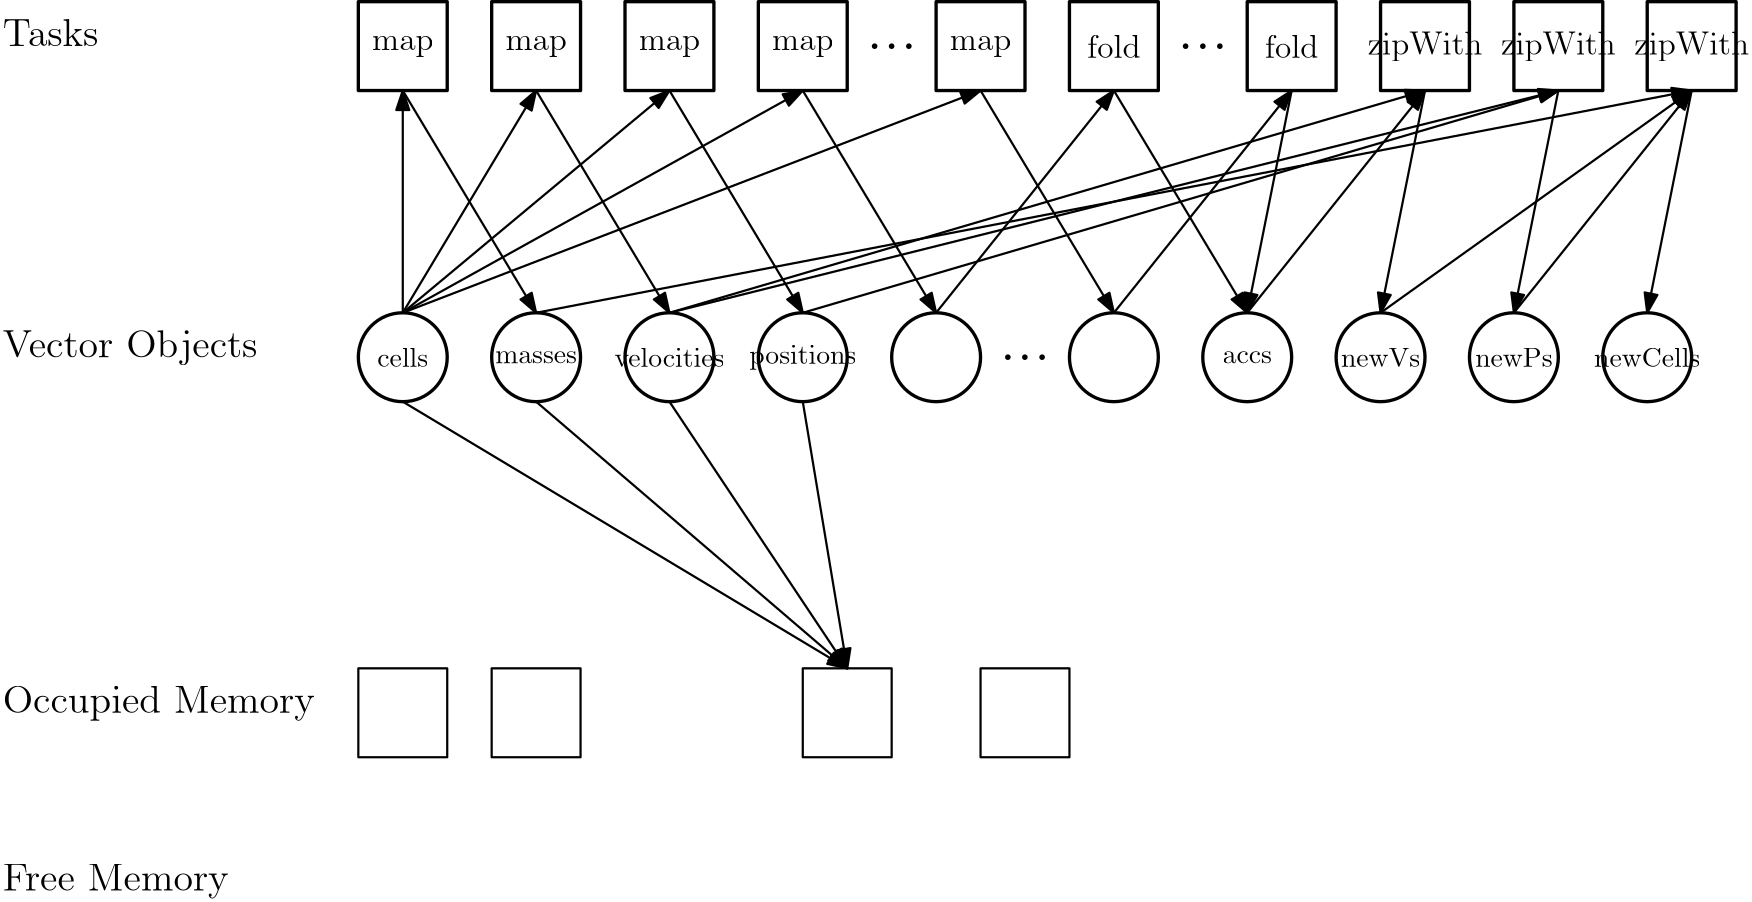 <?xml version="1.0"?>
<!DOCTYPE ipe SYSTEM "ipe.dtd">
<ipe version="70005" creator="Ipe 7.1.1">
<info created="D:20131105210323" modified="D:20131105222343"/>
<ipestyle name="basic">
<symbol name="arrow/arc(spx)">
<path stroke="sym-stroke" fill="sym-stroke" pen="sym-pen">
0 0 m
-1 0.333 l
-1 -0.333 l
h
</path>
</symbol>
<symbol name="arrow/farc(spx)">
<path stroke="sym-stroke" fill="white" pen="sym-pen">
0 0 m
-1 0.333 l
-1 -0.333 l
h
</path>
</symbol>
<symbol name="mark/circle(sx)" transformations="translations">
<path fill="sym-stroke">
0.6 0 0 0.6 0 0 e
0.4 0 0 0.4 0 0 e
</path>
</symbol>
<symbol name="mark/disk(sx)" transformations="translations">
<path fill="sym-stroke">
0.6 0 0 0.6 0 0 e
</path>
</symbol>
<symbol name="mark/fdisk(sfx)" transformations="translations">
<group>
<path fill="sym-fill">
0.5 0 0 0.5 0 0 e
</path>
<path fill="sym-stroke" fillrule="eofill">
0.6 0 0 0.6 0 0 e
0.4 0 0 0.4 0 0 e
</path>
</group>
</symbol>
<symbol name="mark/box(sx)" transformations="translations">
<path fill="sym-stroke" fillrule="eofill">
-0.6 -0.6 m
0.6 -0.6 l
0.6 0.6 l
-0.6 0.6 l
h
-0.4 -0.4 m
0.4 -0.4 l
0.4 0.4 l
-0.4 0.4 l
h
</path>
</symbol>
<symbol name="mark/square(sx)" transformations="translations">
<path fill="sym-stroke">
-0.6 -0.6 m
0.6 -0.6 l
0.6 0.6 l
-0.6 0.6 l
h
</path>
</symbol>
<symbol name="mark/fsquare(sfx)" transformations="translations">
<group>
<path fill="sym-fill">
-0.5 -0.5 m
0.5 -0.5 l
0.5 0.5 l
-0.5 0.5 l
h
</path>
<path fill="sym-stroke" fillrule="eofill">
-0.6 -0.6 m
0.6 -0.6 l
0.6 0.6 l
-0.6 0.6 l
h
-0.4 -0.4 m
0.4 -0.4 l
0.4 0.4 l
-0.4 0.4 l
h
</path>
</group>
</symbol>
<symbol name="mark/cross(sx)" transformations="translations">
<group>
<path fill="sym-stroke">
-0.43 -0.57 m
0.57 0.43 l
0.43 0.57 l
-0.57 -0.43 l
h
</path>
<path fill="sym-stroke">
-0.43 0.57 m
0.57 -0.43 l
0.43 -0.57 l
-0.57 0.43 l
h
</path>
</group>
</symbol>
<symbol name="arrow/fnormal(spx)">
<path stroke="sym-stroke" fill="white" pen="sym-pen">
0 0 m
-1 0.333 l
-1 -0.333 l
h
</path>
</symbol>
<symbol name="arrow/pointed(spx)">
<path stroke="sym-stroke" fill="sym-stroke" pen="sym-pen">
0 0 m
-1 0.333 l
-0.8 0 l
-1 -0.333 l
h
</path>
</symbol>
<symbol name="arrow/fpointed(spx)">
<path stroke="sym-stroke" fill="white" pen="sym-pen">
0 0 m
-1 0.333 l
-0.8 0 l
-1 -0.333 l
h
</path>
</symbol>
<symbol name="arrow/linear(spx)">
<path stroke="sym-stroke" pen="sym-pen">
-1 0.333 m
0 0 l
-1 -0.333 l
</path>
</symbol>
<symbol name="arrow/fdouble(spx)">
<path stroke="sym-stroke" fill="white" pen="sym-pen">
0 0 m
-1 0.333 l
-1 -0.333 l
h
-1 0 m
-2 0.333 l
-2 -0.333 l
h
</path>
</symbol>
<symbol name="arrow/double(spx)">
<path stroke="sym-stroke" fill="sym-stroke" pen="sym-pen">
0 0 m
-1 0.333 l
-1 -0.333 l
h
-1 0 m
-2 0.333 l
-2 -0.333 l
h
</path>
</symbol>
<pen name="heavier" value="0.8"/>
<pen name="fat" value="1.2"/>
<pen name="ultrafat" value="2"/>
<symbolsize name="large" value="5"/>
<symbolsize name="small" value="2"/>
<symbolsize name="tiny" value="1.1"/>
<arrowsize name="large" value="10"/>
<arrowsize name="small" value="5"/>
<arrowsize name="tiny" value="3"/>
<color name="red" value="1 0 0"/>
<color name="green" value="0 1 0"/>
<color name="blue" value="0 0 1"/>
<color name="yellow" value="1 1 0"/>
<color name="orange" value="1 0.647 0"/>
<color name="gold" value="1 0.843 0"/>
<color name="purple" value="0.627 0.125 0.941"/>
<color name="gray" value="0.745"/>
<color name="brown" value="0.647 0.165 0.165"/>
<color name="navy" value="0 0 0.502"/>
<color name="pink" value="1 0.753 0.796"/>
<color name="seagreen" value="0.18 0.545 0.341"/>
<color name="turquoise" value="0.251 0.878 0.816"/>
<color name="violet" value="0.933 0.51 0.933"/>
<color name="darkblue" value="0 0 0.545"/>
<color name="darkcyan" value="0 0.545 0.545"/>
<color name="darkgray" value="0.663"/>
<color name="darkgreen" value="0 0.392 0"/>
<color name="darkmagenta" value="0.545 0 0.545"/>
<color name="darkorange" value="1 0.549 0"/>
<color name="darkred" value="0.545 0 0"/>
<color name="lightblue" value="0.678 0.847 0.902"/>
<color name="lightcyan" value="0.878 1 1"/>
<color name="lightgray" value="0.827"/>
<color name="lightgreen" value="0.565 0.933 0.565"/>
<color name="lightyellow" value="1 1 0.878"/>
<dashstyle name="dashed" value="[4] 0"/>
<dashstyle name="dotted" value="[1 3] 0"/>
<dashstyle name="dash dotted" value="[4 2 1 2] 0"/>
<dashstyle name="dash dot dotted" value="[4 2 1 2 1 2] 0"/>
<textsize name="large" value="\large"/>
<textsize name="Large" value="\Large"/>
<textsize name="LARGE" value="\LARGE"/>
<textsize name="huge" value="\huge"/>
<textsize name="Huge" value="\Huge"/>
<textsize name="small" value="\small"/>
<textsize name="footnote" value="\footnotesize"/>
<textsize name="tiny" value="\tiny"/>
<textstyle name="center" begin="\begin{center}" end="\end{center}"/>
<textstyle name="itemize" begin="\begin{itemize}" end="\end{itemize}"/>
<textstyle name="item" begin="\begin{itemize}\item{}" end="\end{itemize}"/>
<gridsize name="4 pts" value="4"/>
<gridsize name="8 pts (~3 mm)" value="8"/>
<gridsize name="16 pts (~6 mm)" value="16"/>
<gridsize name="32 pts (~12 mm)" value="32"/>
<gridsize name="10 pts (~3.5 mm)" value="10"/>
<gridsize name="20 pts (~7 mm)" value="20"/>
<gridsize name="14 pts (~5 mm)" value="14"/>
<gridsize name="28 pts (~10 mm)" value="28"/>
<gridsize name="56 pts (~20 mm)" value="56"/>
<anglesize name="90 deg" value="90"/>
<anglesize name="60 deg" value="60"/>
<anglesize name="45 deg" value="45"/>
<anglesize name="30 deg" value="30"/>
<anglesize name="22.5 deg" value="22.5"/>
<tiling name="falling" angle="-60" step="4" width="1"/>
<tiling name="rising" angle="30" step="4" width="1"/>
</ipestyle>
<page>
<layer name="alpha"/>
<view layers="alpha" active="alpha"/>
<text layer="alpha" matrix="1 0 0 1 -64 80" transformations="translations" pos="64 736" stroke="black" type="label" width="34.494" height="9.963" depth="0" valign="baseline" size="Large">Tasks</text>
<text matrix="1 0 0 1 -64 -32" transformations="translations" pos="64 736" stroke="black" type="label" width="91.77" height="9.962" depth="2.79" valign="baseline" size="Large">Vector Objects</text>
<path matrix="1 0 0 1 16 0" stroke="black" pen="fat">
112 832 m
112 800 l
144 800 l
144 832 l
h
</path>
<text matrix="1 0 0 1 16 0" transformations="translations" pos="128 816" stroke="black" type="label" width="22.111" height="5.152" depth="2.32" halign="center" valign="center" size="large">map</text>
<path matrix="1 0 0 1 64 0" stroke="black" pen="fat">
112 832 m
112 800 l
144 800 l
144 832 l
h
</path>
<text matrix="1 0 0 1 64 0" transformations="translations" pos="128 816" stroke="black" type="label" width="22.111" height="5.152" depth="2.32" halign="center" valign="center" size="large">map</text>
<path matrix="1 0 0 1 112 0" stroke="black" pen="fat">
112 832 m
112 800 l
144 800 l
144 832 l
h
</path>
<text matrix="1 0 0 1 112 0" transformations="translations" pos="128 816" stroke="black" type="label" width="22.111" height="5.152" depth="2.32" halign="center" valign="center" size="large">map</text>
<path matrix="1 0 0 1 16 0" stroke="black" pen="fat">
16 0 0 16 128 704 e
</path>
<path matrix="1 0 0 1 64 0" stroke="black" pen="fat">
16 0 0 16 128 704 e
</path>
<path matrix="1 0 0 1 112 0" stroke="black" pen="fat">
16 0 0 16 128 704 e
</path>
<path matrix="1 0 0 1 160 0" stroke="black" pen="fat">
16 0 0 16 128 704 e
</path>
<path matrix="1 0 0 1 208 0" stroke="black" pen="fat">
16 0 0 16 128 704 e
</path>
<path matrix="1 0 0 1 272 0" stroke="black" pen="fat">
16 0 0 16 128 704 e
</path>
<path matrix="1 0 0 1 320 0" stroke="black" pen="fat">
16 0 0 16 128 704 e
</path>
<text matrix="1 0 0 1 16 -112" transformations="translations" pos="128 816" stroke="black" type="label" width="18.32" height="6.918" depth="0" halign="center" valign="center">cells</text>
<text matrix="1 0 0 1 112 -112" transformations="translations" pos="128 816" stroke="black" type="label" width="39.629" height="6.918" depth="0" halign="center" valign="center">velocities</text>
<text matrix="1 0 0 1 160 -112" transformations="translations" pos="128 816" stroke="black" type="label" width="38.578" height="6.661" depth="1.93" halign="center" valign="center">positions</text>
<text matrix="1 0 0 1 64 -112" transformations="translations" pos="128 816" stroke="black" type="label" width="29.501" height="4.289" depth="0" halign="center" valign="center">masses</text>
<path matrix="1 0 0 1 16 0" stroke="black" pen="heavier" arrow="normal/normal">
128 720 m
128 800 l
</path>
<path matrix="1 0 0 1 16 0" stroke="black" pen="heavier" arrow="normal/normal">
128 720 m
176 800 l
</path>
<path matrix="1 0 0 1 16 0" stroke="black" pen="heavier" arrow="normal/normal">
128 720 m
224 800 l
</path>
<path matrix="1 0 0 1 16 0" stroke="black" pen="heavier" arrow="normal/normal">
128 800 m
176 720 l
</path>
<path matrix="1 0 0 1 16 0" stroke="black" pen="heavier" arrow="normal/normal">
176 800 m
224 720 l
</path>
<path matrix="1 0 0 1 16 0" stroke="black" pen="heavier" arrow="normal/normal">
224 800 m
272 720 l
</path>
<path matrix="1 0 0 1 160 0" stroke="black" pen="fat">
112 832 m
112 800 l
144 800 l
144 832 l
h
</path>
<text matrix="1 0 0 1 160 0" transformations="translations" pos="128 816" stroke="black" type="label" width="22.111" height="5.152" depth="2.32" halign="center" valign="center" size="large">map</text>
<path matrix="1 0 0 1 224 0" stroke="black" pen="fat">
112 832 m
112 800 l
144 800 l
144 832 l
h
</path>
<text matrix="1 0 0 1 224 0" transformations="translations" pos="128 816" stroke="black" type="label" width="22.111" height="5.152" depth="2.32" halign="center" valign="center" size="large">map</text>
<text matrix="1 0 0 1 192 0" transformations="translations" pos="128 816" stroke="black" type="label" width="18.564" height="2.032" depth="0" halign="center" valign="center" size="Huge">...</text>
<path matrix="1 0 0 1 272 0" stroke="black" pen="fat">
112 832 m
112 800 l
144 800 l
144 832 l
h
</path>
<text matrix="1 0 0 1 272 0" transformations="translations" pos="128 816" stroke="black" type="label" width="19.185" height="8.302" depth="0" halign="center" valign="center" size="large">fold</text>
<path matrix="1 0 0 1 336 0" stroke="black" pen="fat">
112 832 m
112 800 l
144 800 l
144 832 l
h
</path>
<text matrix="1 0 0 1 336 0" transformations="translations" pos="128 816" stroke="black" type="label" width="19.185" height="8.302" depth="0" halign="center" valign="center" size="large">fold</text>
<text matrix="1 0 0 1 304 0" transformations="translations" pos="128 816" stroke="black" type="label" width="18.564" height="2.032" depth="0" halign="center" valign="center" size="Huge">...</text>
<path matrix="1 0 0 1 16 0" stroke="black" pen="heavier" arrow="normal/normal">
128 720 m
272 800 l
</path>
<path matrix="1 0 0 1 16 0" stroke="black" pen="heavier" arrow="normal/normal">
128 720 m
336 800 l
</path>
<path matrix="1 0 0 1 16 0" stroke="black" pen="heavier" arrow="normal/normal">
272 800 m
320 720 l
</path>
<path matrix="1 0 0 1 16 0" stroke="black" pen="heavier" arrow="normal/normal">
336 800 m
384 720 l
</path>
<path matrix="1 0 0 1 16 0" stroke="black" pen="heavier" arrow="normal/normal">
320 720 m
384 800 l
</path>
<path matrix="1 0 0 1 16 0" stroke="black" pen="heavier" arrow="normal/normal">
384 720 m
448 800 l
</path>
<text matrix="1 0 0 1 240 -112" transformations="translations" pos="128 816" stroke="black" type="label" width="18.564" height="2.032" depth="0" halign="center" valign="center" size="Huge">...</text>
<path matrix="1 0 0 1 16 0" stroke="black" pen="heavier" arrow="normal/normal">
384 800 m
432 720 l
</path>
<path matrix="1 0 0 1 16 0" stroke="black" pen="heavier" arrow="normal/normal">
448 800 m
432 720 l
</path>
<text matrix="1 0 0 1 320 -112" transformations="translations" pos="128 816" stroke="black" type="label" width="17.767" height="4.289" depth="0" halign="center" valign="center">accs</text>
<path matrix="1 0 0 1 368 0" stroke="black" pen="fat">
16 0 0 16 128 704 e
</path>
<path matrix="1 0 0 1 416 0" stroke="black" pen="fat">
16 0 0 16 128 704 e
</path>
<path matrix="1 0 0 1 464 0" stroke="black" pen="fat">
16 0 0 16 128 704 e
</path>
<path matrix="1 0 0 1 384 0" stroke="black" pen="fat">
112 832 m
112 800 l
144 800 l
144 832 l
h
</path>
<text matrix="1 0 0 1 384 0" transformations="translations" pos="128 816" stroke="black" type="label" width="41.292" height="8.307" depth="2.32" halign="center" valign="center" size="large">zipWith</text>
<path matrix="1 0 0 1 432 0" stroke="black" pen="fat">
112 832 m
112 800 l
144 800 l
144 832 l
h
</path>
<text matrix="1 0 0 1 432 0" transformations="translations" pos="128 816" stroke="black" type="label" width="41.292" height="8.307" depth="2.32" halign="center" valign="center" size="large">zipWith</text>
<path matrix="1 0 0 1 480 0" stroke="black" pen="fat">
112 832 m
112 800 l
144 800 l
144 832 l
h
</path>
<text matrix="1 0 0 1 480 0" transformations="translations" pos="128 816" stroke="black" type="label" width="41.292" height="8.307" depth="2.32" halign="center" valign="center" size="large">zipWith</text>
<path stroke="black" pen="heavier" arrow="normal/normal">
240 720 m
512 800 l
</path>
<path stroke="black" pen="heavier" arrow="normal/normal">
448 720 m
512 800 l
</path>
<path stroke="black" pen="heavier" arrow="normal/normal">
512 800 m
496 720 l
</path>
<path stroke="black" pen="heavier" arrow="normal/normal">
240 720 m
560 800 l
</path>
<path stroke="black" pen="heavier" arrow="normal/normal">
288 720 m
560 800 l
</path>
<path stroke="black" pen="heavier" arrow="normal/normal">
560 800 m
544 720 l
</path>
<path stroke="black" pen="heavier" arrow="normal/normal">
192 720 m
608 800 l
</path>
<path stroke="black" pen="heavier" arrow="normal/normal">
608 800 m
592 720 l
</path>
<path stroke="black" pen="heavier" arrow="normal/normal">
496 720 m
608 800 l
</path>
<path stroke="black" pen="heavier" arrow="normal/normal">
544 720 m
608 800 l
</path>
<text matrix="1 0 0 1 -64 -160" transformations="translations" pos="64 736" stroke="black" type="label" width="112.372" height="9.962" depth="2.79" valign="baseline" size="Large">Occupied Memory</text>
<text matrix="1 0 0 1 -64 -224" transformations="translations" pos="64 736" stroke="black" type="label" width="81.349" height="9.803" depth="2.79" valign="baseline" size="Large">Free Memory</text>
<path matrix="1 0 0 1 16 -48" stroke="black" pen="heavier">
112 640 m
112 608 l
144 608 l
144 640 l
h
</path>
<path matrix="1 0 0 1 16 -48" stroke="black" pen="heavier">
160 640 m
160 608 l
192 608 l
192 640 l
h
</path>
<path matrix="1 0 0 1 32 -48" stroke="black" pen="heavier">
256 640 m
256 608 l
288 608 l
288 640 l
h
</path>
<path stroke="black" pen="heavier" arrow="normal/normal">
144 688 m
304 592 l
</path>
<path stroke="black" pen="heavier" arrow="normal/normal">
192 688 m
304 592 l
</path>
<path stroke="black" pen="heavier" arrow="normal/normal">
240 688 m
304 592 l
</path>
<path stroke="black" pen="heavier" arrow="normal/normal">
288 688 m
304 592 l
</path>
<text matrix="1 0 0 1 368 -112" transformations="translations" pos="128 816" stroke="black" type="label" width="28.56" height="6.808" depth="0" halign="center" valign="center">newVs</text>
<text matrix="1 0 0 1 416 -112" transformations="translations" pos="128 816" stroke="black" type="label" width="27.868" height="6.808" depth="0" halign="center" valign="center">newPs</text>
<text matrix="1 0 0 1 464 -112" transformations="translations" pos="128 816" stroke="black" type="label" width="38.246" height="6.918" depth="0" halign="center" valign="center">newCells</text>
<path matrix="1 0 0 1 144 -48" stroke="black" pen="heavier">
208 640 m
208 608 l
240 608 l
240 640 l
h
</path>
</page>
</ipe>
